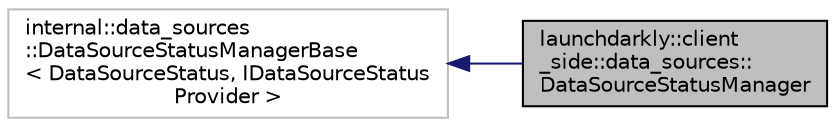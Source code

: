 digraph "launchdarkly::client_side::data_sources::DataSourceStatusManager"
{
 // LATEX_PDF_SIZE
  edge [fontname="Helvetica",fontsize="10",labelfontname="Helvetica",labelfontsize="10"];
  node [fontname="Helvetica",fontsize="10",shape=record];
  rankdir="LR";
  Node1 [label="launchdarkly::client\l_side::data_sources::\lDataSourceStatusManager",height=0.2,width=0.4,color="black", fillcolor="grey75", style="filled", fontcolor="black",tooltip=" "];
  Node2 -> Node1 [dir="back",color="midnightblue",fontsize="10",style="solid"];
  Node2 [label="internal::data_sources\l::DataSourceStatusManagerBase\l\< DataSourceStatus, IDataSourceStatus\lProvider \>",height=0.2,width=0.4,color="grey75", fillcolor="white", style="filled",tooltip=" "];
}

